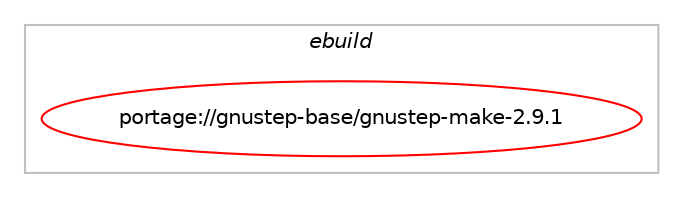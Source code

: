 digraph prolog {

# *************
# Graph options
# *************

newrank=true;
concentrate=true;
compound=true;
graph [rankdir=LR,fontname=Helvetica,fontsize=10,ranksep=1.5];#, ranksep=2.5, nodesep=0.2];
edge  [arrowhead=vee];
node  [fontname=Helvetica,fontsize=10];

# **********
# The ebuild
# **********

subgraph cluster_leftcol {
color=gray;
label=<<i>ebuild</i>>;
id [label="portage://gnustep-base/gnustep-make-2.9.1", color=red, width=4, href="../gnustep-base/gnustep-make-2.9.1.svg"];
}

# ****************
# The dependencies
# ****************

subgraph cluster_midcol {
color=gray;
label=<<i>dependencies</i>>;
subgraph cluster_compile {
fillcolor="#eeeeee";
style=filled;
label=<<i>compile</i>>;
# *** BEGIN UNKNOWN DEPENDENCY TYPE (TODO) ***
# id -> equal(use_conditional_group(negative,libobjc2,portage://gnustep-base/gnustep-make-2.9.1,[package_dependency(portage://gnustep-base/gnustep-make-2.9.1,install,strong,gnustep-base,libobjc2,none,[,,],[],[]),any_of_group([package_dependency(portage://gnustep-base/gnustep-make-2.9.1,install,no,sys-devel,gcc,none,[,,],any_different_slot,[use(enable(objc),none)]),package_dependency(portage://gnustep-base/gnustep-make-2.9.1,install,no,sys-devel,clang,none,[,,],any_different_slot,[])])]))
# *** END UNKNOWN DEPENDENCY TYPE (TODO) ***

# *** BEGIN UNKNOWN DEPENDENCY TYPE (TODO) ***
# id -> equal(use_conditional_group(positive,doc,portage://gnustep-base/gnustep-make-2.9.1,[package_dependency(portage://gnustep-base/gnustep-make-2.9.1,install,no,virtual,texi2dvi,none,[,,],[],[]),package_dependency(portage://gnustep-base/gnustep-make-2.9.1,install,no,dev-tex,latex2html,none,[,,],[],[]),package_dependency(portage://gnustep-base/gnustep-make-2.9.1,install,no,app-text,texi2html,none,[,,],[],[])]))
# *** END UNKNOWN DEPENDENCY TYPE (TODO) ***

# *** BEGIN UNKNOWN DEPENDENCY TYPE (TODO) ***
# id -> equal(use_conditional_group(positive,libobjc2,portage://gnustep-base/gnustep-make-2.9.1,[package_dependency(portage://gnustep-base/gnustep-make-2.9.1,install,no,gnustep-base,libobjc2,none,[,,],[],[]),package_dependency(portage://gnustep-base/gnustep-make-2.9.1,install,no,sys-devel,clang,none,[,,],any_different_slot,[])]))
# *** END UNKNOWN DEPENDENCY TYPE (TODO) ***

# *** BEGIN UNKNOWN DEPENDENCY TYPE (TODO) ***
# id -> equal(package_dependency(portage://gnustep-base/gnustep-make-2.9.1,install,no,dev-build,make,greaterequal,[3.75,,,3.75],[],[]))
# *** END UNKNOWN DEPENDENCY TYPE (TODO) ***

}
subgraph cluster_compileandrun {
fillcolor="#eeeeee";
style=filled;
label=<<i>compile and run</i>>;
}
subgraph cluster_run {
fillcolor="#eeeeee";
style=filled;
label=<<i>run</i>>;
# *** BEGIN UNKNOWN DEPENDENCY TYPE (TODO) ***
# id -> equal(use_conditional_group(negative,libobjc2,portage://gnustep-base/gnustep-make-2.9.1,[package_dependency(portage://gnustep-base/gnustep-make-2.9.1,run,strong,gnustep-base,libobjc2,none,[,,],[],[]),any_of_group([package_dependency(portage://gnustep-base/gnustep-make-2.9.1,run,no,sys-devel,gcc,none,[,,],any_different_slot,[use(enable(objc),none)]),package_dependency(portage://gnustep-base/gnustep-make-2.9.1,run,no,sys-devel,clang,none,[,,],any_different_slot,[])])]))
# *** END UNKNOWN DEPENDENCY TYPE (TODO) ***

# *** BEGIN UNKNOWN DEPENDENCY TYPE (TODO) ***
# id -> equal(use_conditional_group(positive,doc,portage://gnustep-base/gnustep-make-2.9.1,[package_dependency(portage://gnustep-base/gnustep-make-2.9.1,run,no,virtual,texi2dvi,none,[,,],[],[]),package_dependency(portage://gnustep-base/gnustep-make-2.9.1,run,no,dev-tex,latex2html,none,[,,],[],[]),package_dependency(portage://gnustep-base/gnustep-make-2.9.1,run,no,app-text,texi2html,none,[,,],[],[])]))
# *** END UNKNOWN DEPENDENCY TYPE (TODO) ***

# *** BEGIN UNKNOWN DEPENDENCY TYPE (TODO) ***
# id -> equal(use_conditional_group(positive,libobjc2,portage://gnustep-base/gnustep-make-2.9.1,[package_dependency(portage://gnustep-base/gnustep-make-2.9.1,run,no,gnustep-base,libobjc2,none,[,,],[],[]),package_dependency(portage://gnustep-base/gnustep-make-2.9.1,run,no,sys-devel,clang,none,[,,],any_different_slot,[])]))
# *** END UNKNOWN DEPENDENCY TYPE (TODO) ***

# *** BEGIN UNKNOWN DEPENDENCY TYPE (TODO) ***
# id -> equal(package_dependency(portage://gnustep-base/gnustep-make-2.9.1,run,no,dev-build,make,greaterequal,[3.75,,,3.75],[],[]))
# *** END UNKNOWN DEPENDENCY TYPE (TODO) ***

}
}

# **************
# The candidates
# **************

subgraph cluster_choices {
rank=same;
color=gray;
label=<<i>candidates</i>>;

}

}
